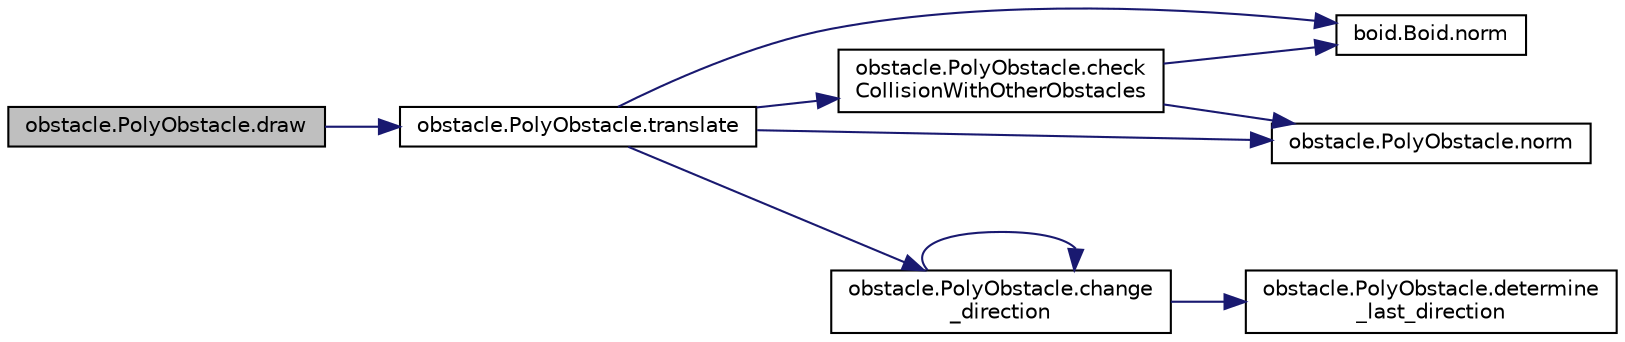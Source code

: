 digraph "obstacle.PolyObstacle.draw"
{
  edge [fontname="Helvetica",fontsize="10",labelfontname="Helvetica",labelfontsize="10"];
  node [fontname="Helvetica",fontsize="10",shape=record];
  rankdir="LR";
  Node1 [label="obstacle.PolyObstacle.draw",height=0.2,width=0.4,color="black", fillcolor="grey75", style="filled" fontcolor="black"];
  Node1 -> Node2 [color="midnightblue",fontsize="10",style="solid",fontname="Helvetica"];
  Node2 [label="obstacle.PolyObstacle.translate",height=0.2,width=0.4,color="black", fillcolor="white", style="filled",URL="$classobstacle_1_1PolyObstacle.html#a8d4b0d3a614af138881a2f93d93f028a",tooltip="Translate obstacle. "];
  Node2 -> Node3 [color="midnightblue",fontsize="10",style="solid",fontname="Helvetica"];
  Node3 [label="obstacle.PolyObstacle.check\lCollisionWithOtherObstacles",height=0.2,width=0.4,color="black", fillcolor="white", style="filled",URL="$classobstacle_1_1PolyObstacle.html#af4f36a0612aa485298e12cd70a2677cb",tooltip="Check to see if there is a collision with a static obstacle. "];
  Node3 -> Node4 [color="midnightblue",fontsize="10",style="solid",fontname="Helvetica"];
  Node4 [label="boid.Boid.norm",height=0.2,width=0.4,color="black", fillcolor="white", style="filled",URL="$classboid_1_1Boid.html#a576c57d100aa5743d610de30bf1a2b2c",tooltip="Gets the distance between two points. "];
  Node3 -> Node5 [color="midnightblue",fontsize="10",style="solid",fontname="Helvetica"];
  Node5 [label="obstacle.PolyObstacle.norm",height=0.2,width=0.4,color="black", fillcolor="white", style="filled",URL="$classobstacle_1_1PolyObstacle.html#a3392ccb4d22e752b0f150af354b16862",tooltip="Gets the Eulidean distance between p1 and p2. "];
  Node2 -> Node6 [color="midnightblue",fontsize="10",style="solid",fontname="Helvetica"];
  Node6 [label="obstacle.PolyObstacle.change\l_direction",height=0.2,width=0.4,color="black", fillcolor="white", style="filled",URL="$classobstacle_1_1PolyObstacle.html#a9b6945bd67258643ad471c965889d707",tooltip="Change direction. "];
  Node6 -> Node7 [color="midnightblue",fontsize="10",style="solid",fontname="Helvetica"];
  Node7 [label="obstacle.PolyObstacle.determine\l_last_direction",height=0.2,width=0.4,color="black", fillcolor="white", style="filled",URL="$classobstacle_1_1PolyObstacle.html#a64c90b17b8ca249e30e0b040930798de"];
  Node6 -> Node6 [color="midnightblue",fontsize="10",style="solid",fontname="Helvetica"];
  Node2 -> Node4 [color="midnightblue",fontsize="10",style="solid",fontname="Helvetica"];
  Node2 -> Node5 [color="midnightblue",fontsize="10",style="solid",fontname="Helvetica"];
}
